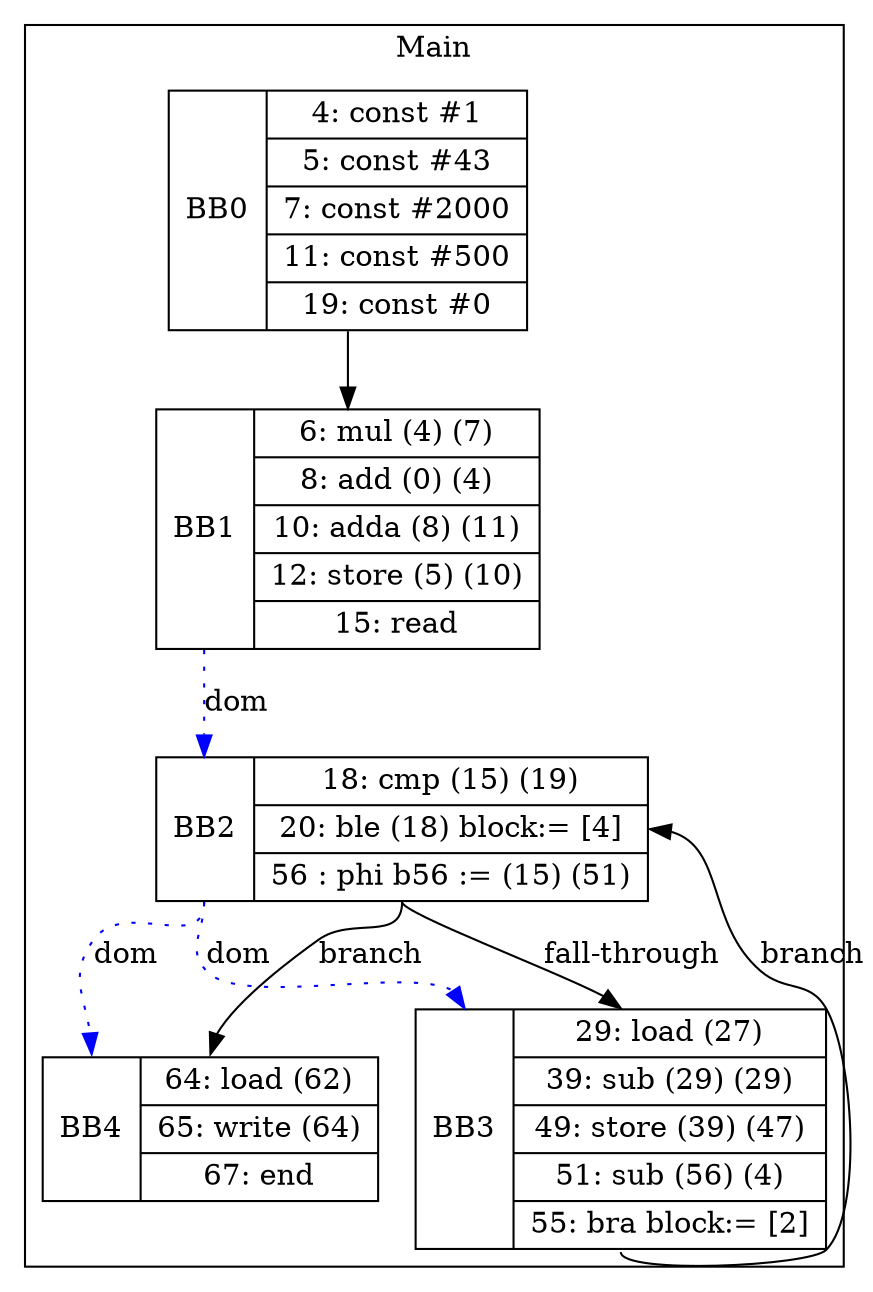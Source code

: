 digraph G {
node [shape=record];
subgraph cluster_main{
label = "Main";
BB0 [shape=record, label="<b>BB0|{4: const #1|5: const #43|7: const #2000|11: const #500|19: const #0}"];
BB1 [shape=record, label="<b>BB1|{6: mul (4) (7)|8: add (0) (4)|10: adda (8) (11)|12: store (5) (10)|15: read}"];
BB2 [shape=record, label="<b>BB2|{18: cmp (15) (19)|20: ble (18) block:= [4]|56 : phi b56 := (15) (51)}"];
BB3 [shape=record, label="<b>BB3|{29: load (27)|39: sub (29) (29)|49: store (39) (47)|51: sub (56) (4)|55: bra block:= [2]}"];
BB4 [shape=record, label="<b>BB4|{64: load (62)|65: write (64)|67: end}"];
}
BB0:s -> BB1:n ;
BB2:b -> BB3:b [color=blue, style=dotted, label="dom"];
BB2:b -> BB4:b [color=blue, style=dotted, label="dom"];
BB1:b -> BB2:b [color=blue, style=dotted, label="dom"];
BB2:s -> BB4:n [label="branch"];
BB3:s -> BB2:e [label="branch"];
BB2:s -> BB3:n [label="fall-through"];
}
